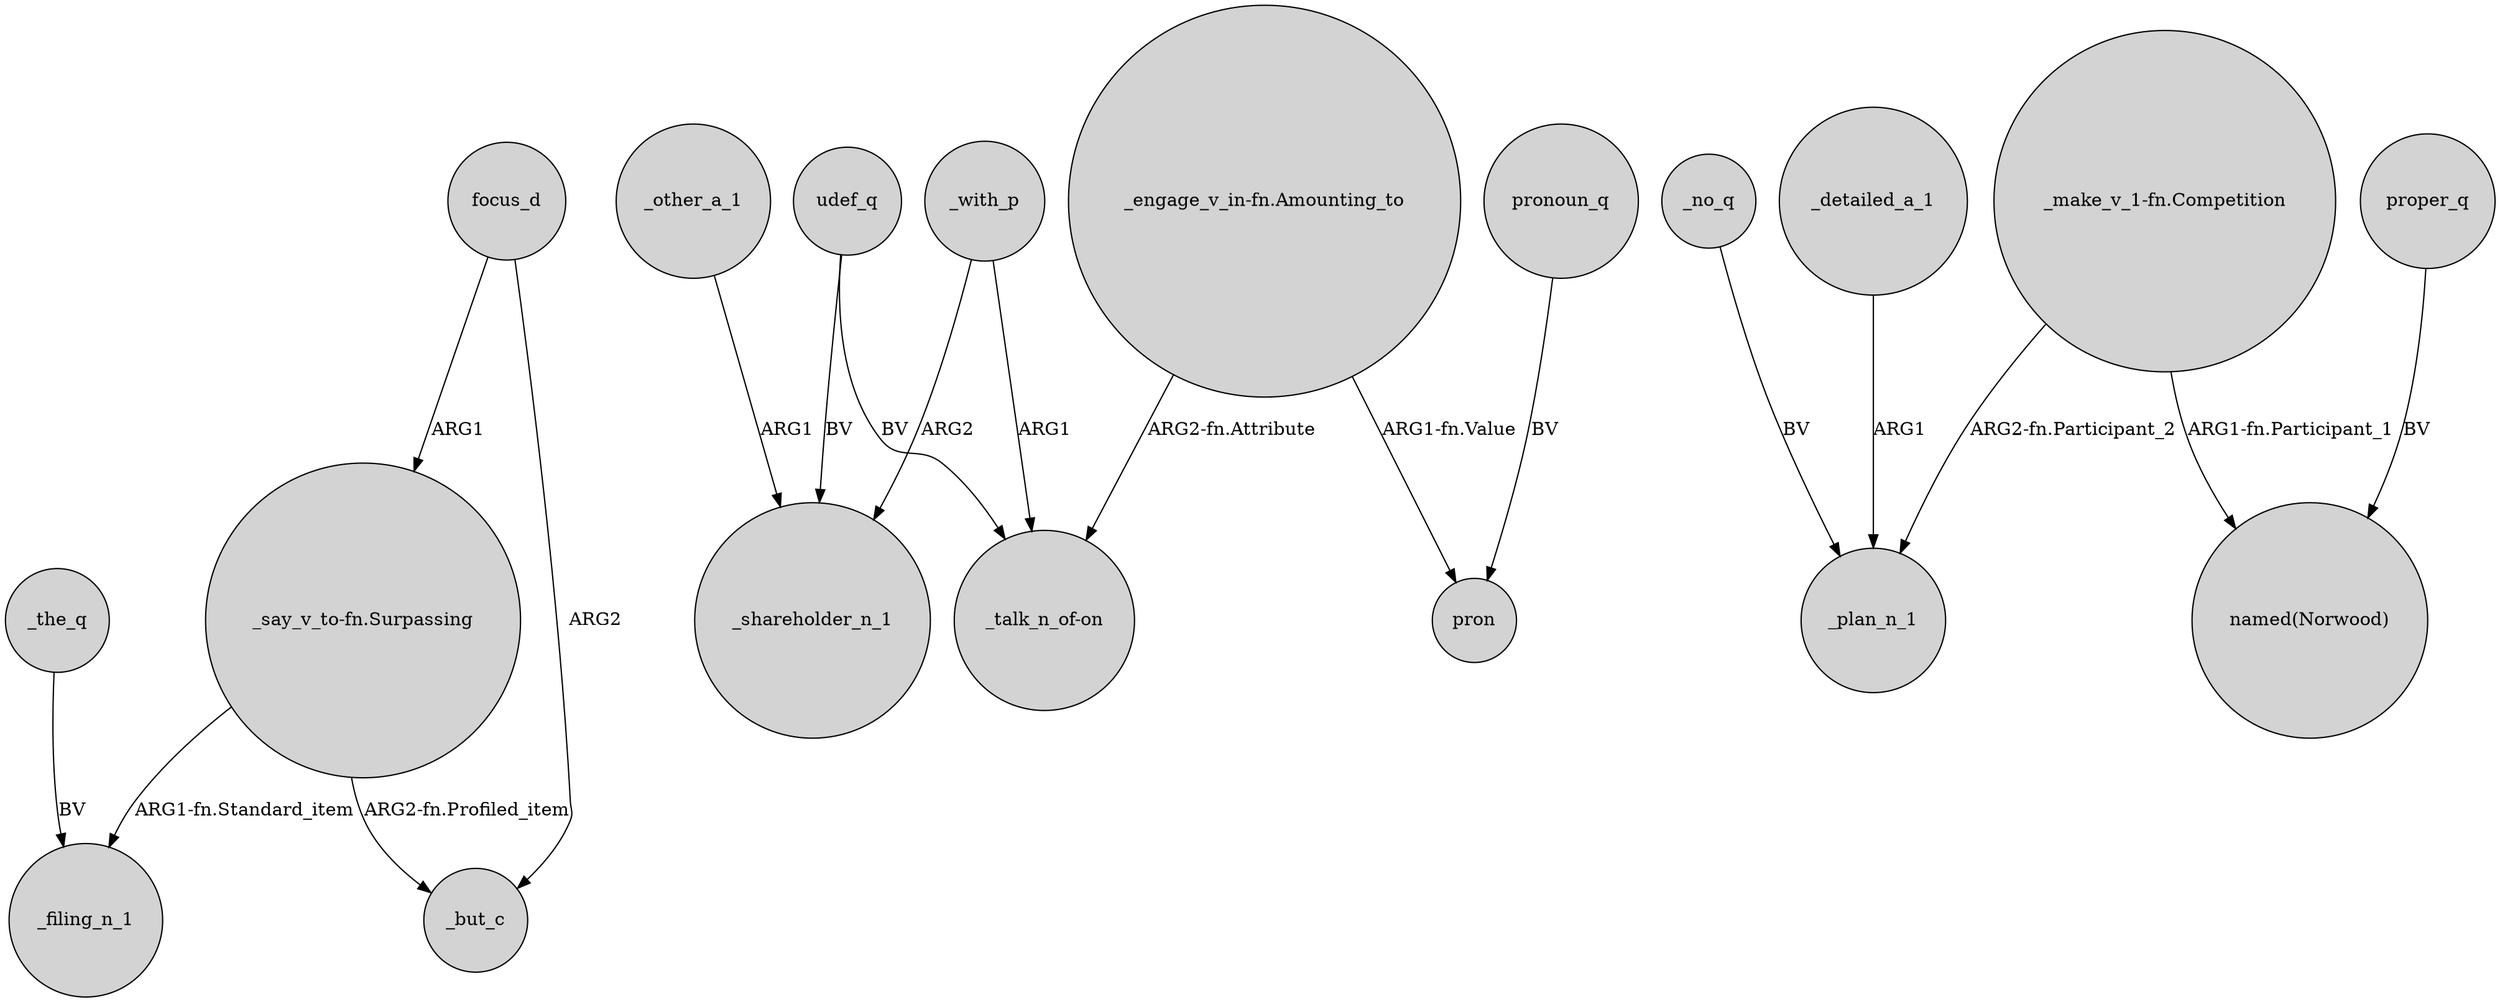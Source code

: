 digraph {
	node [shape=circle style=filled]
	focus_d -> "_say_v_to-fn.Surpassing" [label=ARG1]
	_other_a_1 -> _shareholder_n_1 [label=ARG1]
	_no_q -> _plan_n_1 [label=BV]
	_detailed_a_1 -> _plan_n_1 [label=ARG1]
	"_say_v_to-fn.Surpassing" -> _filing_n_1 [label="ARG1-fn.Standard_item"]
	"_engage_v_in-fn.Amounting_to" -> pron [label="ARG1-fn.Value"]
	_with_p -> _shareholder_n_1 [label=ARG2]
	focus_d -> _but_c [label=ARG2]
	"_make_v_1-fn.Competition" -> _plan_n_1 [label="ARG2-fn.Participant_2"]
	"_say_v_to-fn.Surpassing" -> _but_c [label="ARG2-fn.Profiled_item"]
	udef_q -> _shareholder_n_1 [label=BV]
	_the_q -> _filing_n_1 [label=BV]
	_with_p -> "_talk_n_of-on" [label=ARG1]
	pronoun_q -> pron [label=BV]
	udef_q -> "_talk_n_of-on" [label=BV]
	proper_q -> "named(Norwood)" [label=BV]
	"_engage_v_in-fn.Amounting_to" -> "_talk_n_of-on" [label="ARG2-fn.Attribute"]
	"_make_v_1-fn.Competition" -> "named(Norwood)" [label="ARG1-fn.Participant_1"]
}
